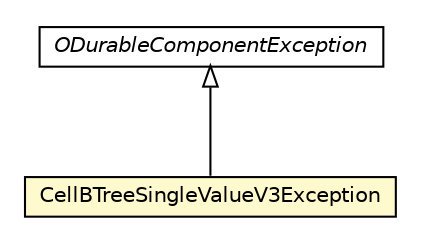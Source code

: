 #!/usr/local/bin/dot
#
# Class diagram 
# Generated by UMLGraph version R5_6-24-gf6e263 (http://www.umlgraph.org/)
#

digraph G {
	edge [fontname="Helvetica",fontsize=10,labelfontname="Helvetica",labelfontsize=10];
	node [fontname="Helvetica",fontsize=10,shape=plaintext];
	nodesep=0.25;
	ranksep=0.5;
	// com.orientechnologies.orient.core.storage.index.sbtree.singlevalue.v3.CellBTreeSingleValueV3Exception
	c984178 [label=<<table title="com.orientechnologies.orient.core.storage.index.sbtree.singlevalue.v3.CellBTreeSingleValueV3Exception" border="0" cellborder="1" cellspacing="0" cellpadding="2" port="p" bgcolor="lemonChiffon" href="./CellBTreeSingleValueV3Exception.html">
		<tr><td><table border="0" cellspacing="0" cellpadding="1">
<tr><td align="center" balign="center"> CellBTreeSingleValueV3Exception </td></tr>
		</table></td></tr>
		</table>>, URL="./CellBTreeSingleValueV3Exception.html", fontname="Helvetica", fontcolor="black", fontsize=10.0];
	// com.orientechnologies.orient.core.exception.ODurableComponentException
	c984311 [label=<<table title="com.orientechnologies.orient.core.exception.ODurableComponentException" border="0" cellborder="1" cellspacing="0" cellpadding="2" port="p" href="../../../../../exception/ODurableComponentException.html">
		<tr><td><table border="0" cellspacing="0" cellpadding="1">
<tr><td align="center" balign="center"><font face="Helvetica-Oblique"> ODurableComponentException </font></td></tr>
		</table></td></tr>
		</table>>, URL="../../../../../exception/ODurableComponentException.html", fontname="Helvetica", fontcolor="black", fontsize=10.0];
	//com.orientechnologies.orient.core.storage.index.sbtree.singlevalue.v3.CellBTreeSingleValueV3Exception extends com.orientechnologies.orient.core.exception.ODurableComponentException
	c984311:p -> c984178:p [dir=back,arrowtail=empty];
}

